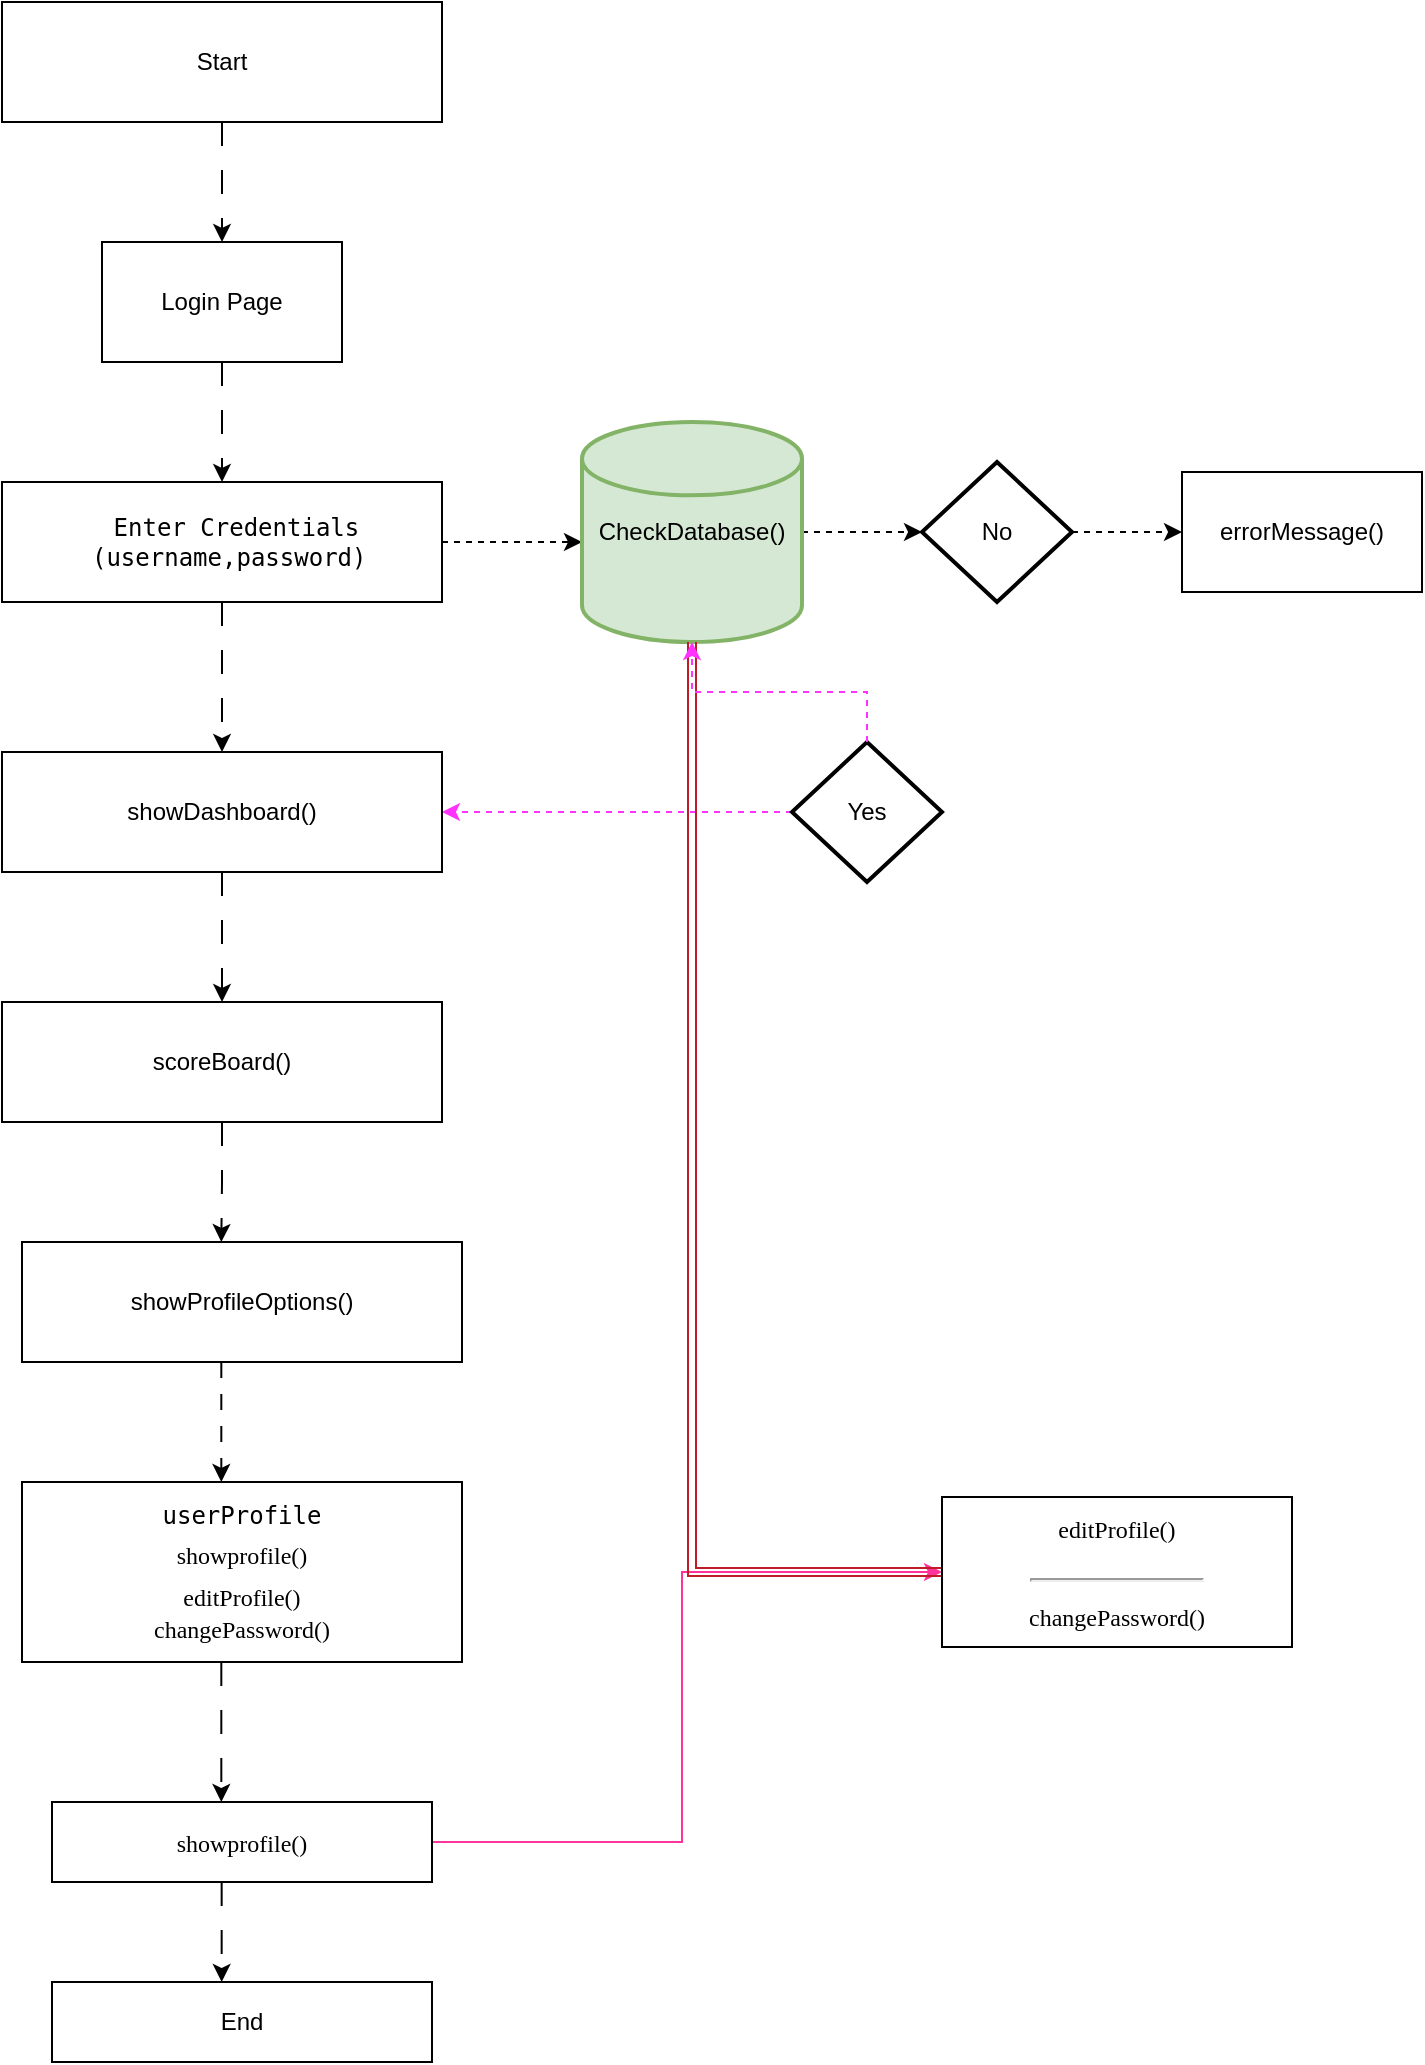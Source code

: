 <mxfile version="22.1.21" type="github">
  <diagram name="Page-1" id="qLUGZz_v4h3T8zf3MnqD">
    <mxGraphModel dx="2510" dy="1575" grid="1" gridSize="10" guides="1" tooltips="1" connect="1" arrows="1" fold="1" page="1" pageScale="1" pageWidth="850" pageHeight="1100" math="0" shadow="0">
      <root>
        <mxCell id="0" />
        <mxCell id="1" parent="0" />
        <mxCell id="0o3V3tF9kQKOXDvv73Ac-1" value="Start" style="rounded=0;whiteSpace=wrap;html=1;" vertex="1" parent="1">
          <mxGeometry x="77" y="37" width="220" height="60" as="geometry" />
        </mxCell>
        <mxCell id="0o3V3tF9kQKOXDvv73Ac-3" value="" style="endArrow=classic;html=1;rounded=0;exitX=0.5;exitY=1;exitDx=0;exitDy=0;dashed=1;dashPattern=12 12;" edge="1" parent="1" source="0o3V3tF9kQKOXDvv73Ac-1">
          <mxGeometry width="50" height="50" relative="1" as="geometry">
            <mxPoint x="397" y="307" as="sourcePoint" />
            <mxPoint x="187" y="157" as="targetPoint" />
          </mxGeometry>
        </mxCell>
        <mxCell id="0o3V3tF9kQKOXDvv73Ac-8" style="edgeStyle=orthogonalEdgeStyle;rounded=0;orthogonalLoop=1;jettySize=auto;html=1;entryX=0.5;entryY=0;entryDx=0;entryDy=0;dashed=1;dashPattern=12 12;" edge="1" parent="1" source="0o3V3tF9kQKOXDvv73Ac-4" target="0o3V3tF9kQKOXDvv73Ac-5">
          <mxGeometry relative="1" as="geometry" />
        </mxCell>
        <mxCell id="0o3V3tF9kQKOXDvv73Ac-4" value="Login Page" style="rounded=0;whiteSpace=wrap;html=1;" vertex="1" parent="1">
          <mxGeometry x="127" y="157" width="120" height="60" as="geometry" />
        </mxCell>
        <mxCell id="0o3V3tF9kQKOXDvv73Ac-12" style="edgeStyle=orthogonalEdgeStyle;rounded=0;orthogonalLoop=1;jettySize=auto;html=1;exitX=1;exitY=0.5;exitDx=0;exitDy=0;dashed=1;" edge="1" parent="1" source="0o3V3tF9kQKOXDvv73Ac-5">
          <mxGeometry relative="1" as="geometry">
            <mxPoint x="367" y="307" as="targetPoint" />
          </mxGeometry>
        </mxCell>
        <mxCell id="0o3V3tF9kQKOXDvv73Ac-25" style="edgeStyle=orthogonalEdgeStyle;rounded=0;orthogonalLoop=1;jettySize=auto;html=1;entryX=0.5;entryY=0;entryDx=0;entryDy=0;dashed=1;dashPattern=12 12;" edge="1" parent="1" source="0o3V3tF9kQKOXDvv73Ac-5" target="0o3V3tF9kQKOXDvv73Ac-23">
          <mxGeometry relative="1" as="geometry" />
        </mxCell>
        <mxCell id="0o3V3tF9kQKOXDvv73Ac-5" value="&lt;pre&gt;&lt;font face=&quot;Helvetica&quot;&gt;&lt;code class=&quot;!whitespace-pre hljs language-plaintext&quot;&gt;   Enter Credentials &lt;br&gt;   (username,password)  &lt;/code&gt;&lt;/font&gt;&lt;/pre&gt;" style="rounded=0;whiteSpace=wrap;html=1;" vertex="1" parent="1">
          <mxGeometry x="77" y="277" width="220" height="60" as="geometry" />
        </mxCell>
        <mxCell id="0o3V3tF9kQKOXDvv73Ac-18" style="edgeStyle=orthogonalEdgeStyle;rounded=0;orthogonalLoop=1;jettySize=auto;html=1;dashed=1;" edge="1" parent="1" source="0o3V3tF9kQKOXDvv73Ac-10" target="0o3V3tF9kQKOXDvv73Ac-17">
          <mxGeometry relative="1" as="geometry" />
        </mxCell>
        <mxCell id="0o3V3tF9kQKOXDvv73Ac-10" value="CheckDatabase()" style="strokeWidth=2;html=1;shape=mxgraph.flowchart.database;whiteSpace=wrap;fillColor=#d5e8d4;strokeColor=#82b366;rounded=0;" vertex="1" parent="1">
          <mxGeometry x="367" y="247" width="110" height="110" as="geometry" />
        </mxCell>
        <mxCell id="0o3V3tF9kQKOXDvv73Ac-26" style="edgeStyle=orthogonalEdgeStyle;rounded=0;orthogonalLoop=1;jettySize=auto;html=1;entryX=1;entryY=0.5;entryDx=0;entryDy=0;fillColor=#d5e8d4;strokeColor=#FF33FF;curved=0;dashed=1;" edge="1" parent="1" source="0o3V3tF9kQKOXDvv73Ac-13" target="0o3V3tF9kQKOXDvv73Ac-23">
          <mxGeometry relative="1" as="geometry" />
        </mxCell>
        <mxCell id="0o3V3tF9kQKOXDvv73Ac-13" value="Yes" style="strokeWidth=2;html=1;shape=mxgraph.flowchart.decision;whiteSpace=wrap;rounded=0;" vertex="1" parent="1">
          <mxGeometry x="472" y="407" width="75" height="70" as="geometry" />
        </mxCell>
        <mxCell id="0o3V3tF9kQKOXDvv73Ac-22" style="edgeStyle=orthogonalEdgeStyle;rounded=0;orthogonalLoop=1;jettySize=auto;html=1;dashed=1;" edge="1" parent="1" source="0o3V3tF9kQKOXDvv73Ac-17">
          <mxGeometry relative="1" as="geometry">
            <mxPoint x="667" y="302" as="targetPoint" />
          </mxGeometry>
        </mxCell>
        <mxCell id="0o3V3tF9kQKOXDvv73Ac-17" value="No" style="strokeWidth=2;html=1;shape=mxgraph.flowchart.decision;whiteSpace=wrap;fillColor=default;fillStyle=solid;rounded=0;" vertex="1" parent="1">
          <mxGeometry x="537" y="267" width="75" height="70" as="geometry" />
        </mxCell>
        <mxCell id="0o3V3tF9kQKOXDvv73Ac-20" value="errorMessage()" style="rounded=0;whiteSpace=wrap;html=1;" vertex="1" parent="1">
          <mxGeometry x="667" y="272" width="120" height="60" as="geometry" />
        </mxCell>
        <mxCell id="0o3V3tF9kQKOXDvv73Ac-44" style="edgeStyle=orthogonalEdgeStyle;rounded=0;orthogonalLoop=1;jettySize=auto;html=1;entryX=0.5;entryY=0;entryDx=0;entryDy=0;dashed=1;dashPattern=12 12;" edge="1" parent="1" source="0o3V3tF9kQKOXDvv73Ac-23" target="0o3V3tF9kQKOXDvv73Ac-27">
          <mxGeometry relative="1" as="geometry" />
        </mxCell>
        <mxCell id="0o3V3tF9kQKOXDvv73Ac-23" value="showDashboard()" style="rounded=0;whiteSpace=wrap;html=1;" vertex="1" parent="1">
          <mxGeometry x="77" y="412" width="220" height="60" as="geometry" />
        </mxCell>
        <mxCell id="0o3V3tF9kQKOXDvv73Ac-27" value="scoreBoard()" style="rounded=0;whiteSpace=wrap;html=1;" vertex="1" parent="1">
          <mxGeometry x="77" y="537" width="220" height="60" as="geometry" />
        </mxCell>
        <mxCell id="0o3V3tF9kQKOXDvv73Ac-48" style="edgeStyle=orthogonalEdgeStyle;rounded=0;orthogonalLoop=1;jettySize=auto;html=1;entryX=0.5;entryY=0;entryDx=0;entryDy=0;dashed=1;dashPattern=8 8;" edge="1" parent="1">
          <mxGeometry relative="1" as="geometry">
            <mxPoint x="186.66" y="717" as="sourcePoint" />
            <mxPoint x="186.66" y="777" as="targetPoint" />
          </mxGeometry>
        </mxCell>
        <mxCell id="0o3V3tF9kQKOXDvv73Ac-28" value="showProfileOptions()" style="rounded=0;whiteSpace=wrap;html=1;" vertex="1" parent="1">
          <mxGeometry x="87" y="657" width="220" height="60" as="geometry" />
        </mxCell>
        <mxCell id="0o3V3tF9kQKOXDvv73Ac-31" value="" style="edgeStyle=orthogonalEdgeStyle;rounded=0;orthogonalLoop=1;jettySize=auto;html=1;dashed=1;dashPattern=12 12;" edge="1" parent="1">
          <mxGeometry relative="1" as="geometry">
            <mxPoint x="186.66" y="867" as="sourcePoint" />
            <mxPoint x="186.66" y="937.0" as="targetPoint" />
          </mxGeometry>
        </mxCell>
        <mxCell id="0o3V3tF9kQKOXDvv73Ac-29" value="&lt;p style=&quot;line-height: 200%;&quot;&gt;&lt;/p&gt;&lt;div&gt;&lt;font face=&quot;monospace&quot;&gt;userProfile&lt;/font&gt;&lt;/div&gt;&lt;div style=&quot;line-height: 200%;&quot;&gt;&lt;font face=&quot;V0igmAnZk6Jg4mxxflLs&quot;&gt;showprofile()&lt;/font&gt;&lt;/div&gt;&lt;div style=&quot;line-height: 150%;&quot;&gt;&lt;font face=&quot;V0igmAnZk6Jg4mxxflLs&quot;&gt;editProfile()&lt;/font&gt;&lt;/div&gt;&lt;div&gt;&lt;font face=&quot;V0igmAnZk6Jg4mxxflLs&quot;&gt;changePassword()&lt;br&gt;&lt;/font&gt;&lt;/div&gt;&lt;p&gt;&lt;/p&gt;" style="rounded=0;whiteSpace=wrap;html=1;" vertex="1" parent="1">
          <mxGeometry x="87" y="777" width="220" height="90" as="geometry" />
        </mxCell>
        <mxCell id="0o3V3tF9kQKOXDvv73Ac-35" style="edgeStyle=orthogonalEdgeStyle;rounded=0;orthogonalLoop=1;jettySize=auto;html=1;entryX=0;entryY=0.5;entryDx=0;entryDy=0;strokeColor=#FF3399;" edge="1" parent="1" source="0o3V3tF9kQKOXDvv73Ac-30" target="0o3V3tF9kQKOXDvv73Ac-32">
          <mxGeometry relative="1" as="geometry">
            <Array as="points">
              <mxPoint x="417" y="957" />
              <mxPoint x="417" y="822" />
            </Array>
          </mxGeometry>
        </mxCell>
        <mxCell id="0o3V3tF9kQKOXDvv73Ac-49" style="edgeStyle=orthogonalEdgeStyle;orthogonalLoop=1;jettySize=auto;html=1;dashed=1;dashPattern=12 12;entryX=0.5;entryY=0;entryDx=0;entryDy=0;" edge="1" parent="1">
          <mxGeometry relative="1" as="geometry">
            <mxPoint x="186.83" y="1027" as="targetPoint" />
            <mxPoint x="186.83" y="977" as="sourcePoint" />
          </mxGeometry>
        </mxCell>
        <mxCell id="0o3V3tF9kQKOXDvv73Ac-30" value="&lt;p style=&quot;line-height: 200%;&quot;&gt;&lt;/p&gt;&lt;div style=&quot;line-height: 200%;&quot;&gt;&lt;font face=&quot;V0igmAnZk6Jg4mxxflLs&quot;&gt;showprofile()&lt;/font&gt;&lt;/div&gt;&lt;p&gt;&lt;/p&gt;" style="rounded=0;whiteSpace=wrap;html=1;" vertex="1" parent="1">
          <mxGeometry x="102" y="937" width="190" height="40" as="geometry" />
        </mxCell>
        <mxCell id="0o3V3tF9kQKOXDvv73Ac-36" style="edgeStyle=orthogonalEdgeStyle;rounded=0;orthogonalLoop=1;jettySize=auto;html=1;shape=link;fillColor=#d5e8d4;strokeColor=#c01c28;" edge="1" parent="1" source="0o3V3tF9kQKOXDvv73Ac-32" target="0o3V3tF9kQKOXDvv73Ac-10">
          <mxGeometry relative="1" as="geometry" />
        </mxCell>
        <mxCell id="0o3V3tF9kQKOXDvv73Ac-32" value="&lt;p style=&quot;line-height: 200%;&quot;&gt;&lt;font face=&quot;V0igmAnZk6Jg4mxxflLs&quot;&gt;editProfile()&lt;/font&gt;&lt;/p&gt;&lt;div style=&quot;line-height: 200%;&quot;&gt;&lt;hr&gt;&lt;font face=&quot;V0igmAnZk6Jg4mxxflLs&quot;&gt;changePassword()&lt;br&gt;&lt;/font&gt;&lt;/div&gt;&lt;p&gt;&lt;/p&gt;" style="rounded=0;whiteSpace=wrap;html=1;" vertex="1" parent="1">
          <mxGeometry x="547" y="784.5" width="175" height="75" as="geometry" />
        </mxCell>
        <mxCell id="0o3V3tF9kQKOXDvv73Ac-42" style="edgeStyle=orthogonalEdgeStyle;rounded=0;orthogonalLoop=1;jettySize=auto;html=1;exitX=0.5;exitY=0;exitDx=0;exitDy=0;exitPerimeter=0;entryX=0.5;entryY=1;entryDx=0;entryDy=0;entryPerimeter=0;strokeColor=#FF33FF;dashed=1;" edge="1" parent="1" source="0o3V3tF9kQKOXDvv73Ac-13" target="0o3V3tF9kQKOXDvv73Ac-10">
          <mxGeometry relative="1" as="geometry" />
        </mxCell>
        <mxCell id="0o3V3tF9kQKOXDvv73Ac-45" style="edgeStyle=orthogonalEdgeStyle;rounded=0;orthogonalLoop=1;jettySize=auto;html=1;entryX=0.5;entryY=0;entryDx=0;entryDy=0;dashed=1;dashPattern=12 12;exitX=0.5;exitY=1;exitDx=0;exitDy=0;" edge="1" parent="1" source="0o3V3tF9kQKOXDvv73Ac-27">
          <mxGeometry relative="1" as="geometry">
            <mxPoint x="187" y="607" as="sourcePoint" />
            <mxPoint x="186.66" y="657" as="targetPoint" />
          </mxGeometry>
        </mxCell>
        <mxCell id="0o3V3tF9kQKOXDvv73Ac-50" value="End" style="rounded=0;whiteSpace=wrap;html=1;" vertex="1" parent="1">
          <mxGeometry x="102" y="1027" width="190" height="40" as="geometry" />
        </mxCell>
      </root>
    </mxGraphModel>
  </diagram>
</mxfile>
